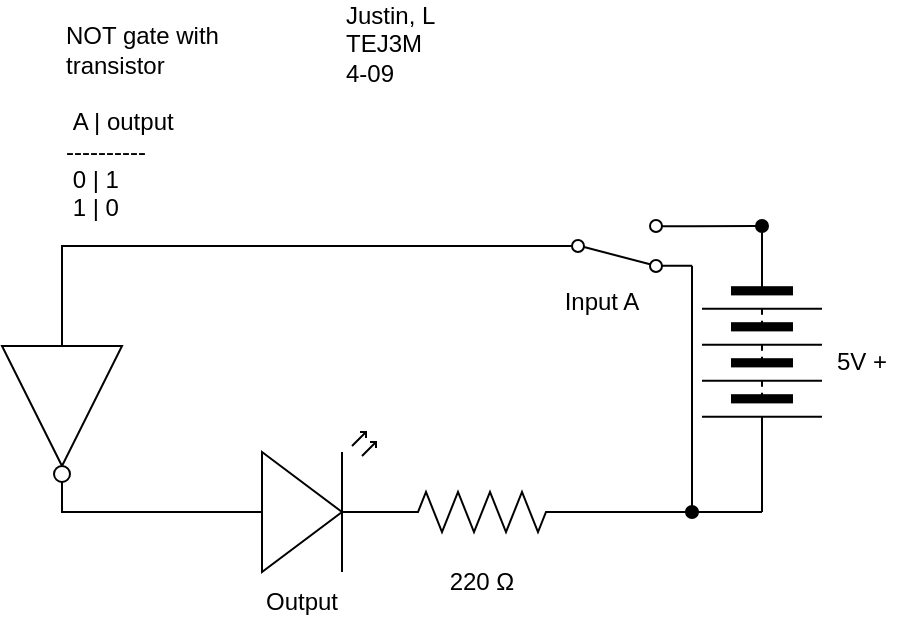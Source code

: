 <mxfile>
    <diagram id="ciPo3X5teLXdfqjWm5yF" name="Page-1">
        <mxGraphModel dx="612" dy="432" grid="1" gridSize="10" guides="1" tooltips="1" connect="1" arrows="1" fold="1" page="1" pageScale="1" pageWidth="850" pageHeight="1100" math="0" shadow="0">
            <root>
                <mxCell id="0"/>
                <mxCell id="1" parent="0"/>
                <mxCell id="9" style="edgeStyle=none;rounded=0;html=1;startArrow=none;startFill=0;endArrow=none;endFill=0;" parent="1" edge="1">
                    <mxGeometry relative="1" as="geometry">
                        <mxPoint x="300" y="380" as="targetPoint"/>
                        <Array as="points">
                            <mxPoint x="210" y="380"/>
                        </Array>
                        <mxPoint x="210" y="350" as="sourcePoint"/>
                    </mxGeometry>
                </mxCell>
                <mxCell id="8" style="edgeStyle=none;rounded=0;html=1;exitX=1;exitY=0.88;exitDx=0;exitDy=0;endArrow=oval;endFill=1;startArrow=none;startFill=0;" parent="1" source="6" edge="1">
                    <mxGeometry relative="1" as="geometry">
                        <mxPoint x="525" y="380" as="targetPoint"/>
                    </mxGeometry>
                </mxCell>
                <mxCell id="13" style="edgeStyle=none;rounded=0;html=1;exitX=1;exitY=0.12;exitDx=0;exitDy=0;startArrow=none;startFill=0;endArrow=oval;endFill=1;" parent="1" source="6" edge="1">
                    <mxGeometry relative="1" as="geometry">
                        <mxPoint x="560" y="237" as="targetPoint"/>
                    </mxGeometry>
                </mxCell>
                <mxCell id="30" style="edgeStyle=none;rounded=0;html=1;exitX=0;exitY=0.5;exitDx=0;exitDy=0;endArrow=none;endFill=0;entryX=0;entryY=0.5;entryDx=0;entryDy=0;entryPerimeter=0;" edge="1" parent="1" source="6" target="29">
                    <mxGeometry relative="1" as="geometry">
                        <mxPoint x="210" y="247" as="targetPoint"/>
                        <Array as="points">
                            <mxPoint x="210" y="247"/>
                        </Array>
                    </mxGeometry>
                </mxCell>
                <mxCell id="6" value="" style="shape=mxgraph.electrical.electro-mechanical.twoWaySwitch;aspect=fixed;elSwitchState=2;flipH=0;flipV=1;" parent="1" vertex="1">
                    <mxGeometry x="450" y="234" width="75" height="26" as="geometry"/>
                </mxCell>
                <mxCell id="11" value="" style="verticalLabelPosition=bottom;shadow=0;dashed=0;align=center;html=1;verticalAlign=top;shape=mxgraph.electrical.opto_electronics.led_2;pointerEvents=1;" parent="1" vertex="1">
                    <mxGeometry x="280" y="340" width="100" height="70" as="geometry"/>
                </mxCell>
                <mxCell id="14" style="edgeStyle=none;rounded=0;html=1;startArrow=none;startFill=0;endArrow=none;endFill=0;" parent="1" source="12" edge="1">
                    <mxGeometry relative="1" as="geometry">
                        <mxPoint x="560" y="380" as="targetPoint"/>
                    </mxGeometry>
                </mxCell>
                <mxCell id="12" value="" style="pointerEvents=1;verticalLabelPosition=bottom;shadow=0;dashed=0;align=center;html=1;verticalAlign=top;shape=mxgraph.electrical.resistors.resistor_2;" parent="1" vertex="1">
                    <mxGeometry x="370" y="370" width="100" height="20" as="geometry"/>
                </mxCell>
                <mxCell id="19" style="edgeStyle=none;rounded=0;html=1;exitX=1;exitY=0.5;exitDx=0;exitDy=0;startArrow=none;startFill=0;endArrow=none;endFill=0;" parent="1" source="18" edge="1">
                    <mxGeometry relative="1" as="geometry">
                        <mxPoint x="560" y="380" as="targetPoint"/>
                    </mxGeometry>
                </mxCell>
                <mxCell id="20" style="edgeStyle=none;rounded=0;html=1;exitX=0;exitY=0.5;exitDx=0;exitDy=0;startArrow=none;startFill=0;endArrow=none;endFill=0;" parent="1" source="18" edge="1">
                    <mxGeometry relative="1" as="geometry">
                        <mxPoint x="560" y="240" as="targetPoint"/>
                    </mxGeometry>
                </mxCell>
                <mxCell id="18" value="" style="pointerEvents=1;verticalLabelPosition=bottom;shadow=0;dashed=0;align=center;html=1;verticalAlign=top;shape=mxgraph.electrical.miscellaneous.batteryStack;rotation=90;" parent="1" vertex="1">
                    <mxGeometry x="510" y="270" width="100" height="60" as="geometry"/>
                </mxCell>
                <mxCell id="21" value="NOT gate with transistor&lt;br&gt;&lt;br&gt;&amp;nbsp;A | output&lt;br&gt;---------- &lt;br&gt;&amp;nbsp;0 | 1&lt;br&gt;&amp;nbsp;1 | 0" style="text;strokeColor=none;align=left;fillColor=none;html=1;verticalAlign=middle;whiteSpace=wrap;rounded=0;" parent="1" vertex="1">
                    <mxGeometry x="210" y="150" width="80" height="70" as="geometry"/>
                </mxCell>
                <mxCell id="22" value="Justin, L&lt;br&gt;TEJ3M&lt;br&gt;4-09&lt;span style=&quot;color: rgba(0, 0, 0, 0); font-family: monospace; font-size: 0px;&quot;&gt;%3CmxGraphModel%3E%3Croot%3E%3CmxCell%20id%3D%220%22%2F%3E%3CmxCell%20id%3D%221%22%20parent%3D%220%22%2F%3E%3CmxCell%20id%3D%222%22%20value%3D%225%20V%22%20style%3D%22text%3BstrokeColor%3Dnone%3Balign%3Dcenter%3BfillColor%3Dnone%3Bhtml%3D1%3BverticalAlign%3Dmiddle%3BwhiteSpace%3Dwrap%3Brounded%3D0%3B%22%20vertex%3D%221%22%20parent%3D%221%22%3E%3CmxGeometry%20x%3D%22550%22%20y%3D%22275%22%20width%3D%2260%22%20height%3D%2230%22%20as%3D%22geometry%22%2F%3E%3C%2FmxCell%3E%3C%2Froot%3E%3C%2FmxGraphModel%3E&lt;/span&gt;" style="text;strokeColor=none;align=left;fillColor=none;html=1;verticalAlign=middle;whiteSpace=wrap;rounded=0;" parent="1" vertex="1">
                    <mxGeometry x="350" y="131" width="60" height="30" as="geometry"/>
                </mxCell>
                <mxCell id="23" value="5V +" style="text;strokeColor=none;align=center;fillColor=none;html=1;verticalAlign=middle;whiteSpace=wrap;rounded=0;" parent="1" vertex="1">
                    <mxGeometry x="580" y="290" width="60" height="30" as="geometry"/>
                </mxCell>
                <mxCell id="25" value="220 Ω" style="text;strokeColor=none;align=center;fillColor=none;html=1;verticalAlign=middle;whiteSpace=wrap;rounded=0;labelBackgroundColor=none;" parent="1" vertex="1">
                    <mxGeometry x="390" y="400" width="60" height="30" as="geometry"/>
                </mxCell>
                <mxCell id="26" value="Input A" style="text;strokeColor=none;align=center;fillColor=none;html=1;verticalAlign=middle;whiteSpace=wrap;rounded=0;labelBackgroundColor=none;" parent="1" vertex="1">
                    <mxGeometry x="450" y="260" width="60" height="30" as="geometry"/>
                </mxCell>
                <mxCell id="27" value="Output" style="text;strokeColor=none;align=center;fillColor=none;html=1;verticalAlign=middle;whiteSpace=wrap;rounded=0;labelBackgroundColor=none;" parent="1" vertex="1">
                    <mxGeometry x="300" y="410" width="60" height="30" as="geometry"/>
                </mxCell>
                <mxCell id="29" value="" style="verticalLabelPosition=bottom;shadow=0;dashed=0;align=center;html=1;verticalAlign=top;shape=mxgraph.electrical.logic_gates.inverter_2;rotation=90;" vertex="1" parent="1">
                    <mxGeometry x="160" y="300" width="100" height="60" as="geometry"/>
                </mxCell>
            </root>
        </mxGraphModel>
    </diagram>
</mxfile>